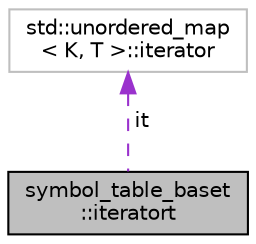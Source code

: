 digraph "symbol_table_baset::iteratort"
{
 // LATEX_PDF_SIZE
  bgcolor="transparent";
  edge [fontname="Helvetica",fontsize="10",labelfontname="Helvetica",labelfontsize="10"];
  node [fontname="Helvetica",fontsize="10",shape=record];
  Node1 [label="symbol_table_baset\l::iteratort",height=0.2,width=0.4,color="black", fillcolor="grey75", style="filled", fontcolor="black",tooltip=" "];
  Node2 -> Node1 [dir="back",color="darkorchid3",fontsize="10",style="dashed",label=" it" ,fontname="Helvetica"];
  Node2 [label="std::unordered_map\l\< K, T \>::iterator",height=0.2,width=0.4,color="grey75",tooltip="STL iterator class."];
}
